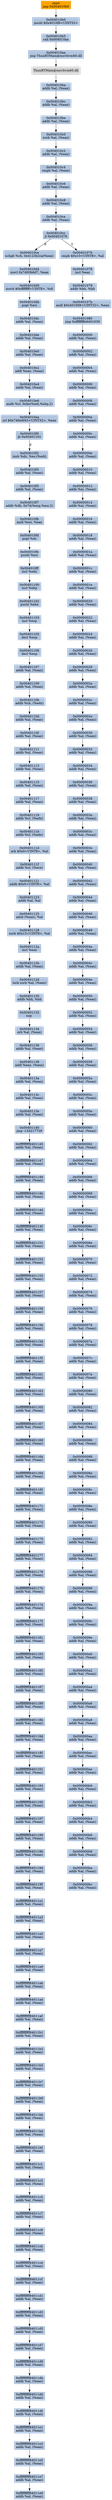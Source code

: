 digraph G {
node[shape=rectangle,style=filled,fillcolor=lightsteelblue,color=lightsteelblue]
bgcolor="transparent"
a0x004034b9jmp_0x004010b0[label="start\njmp 0x004010b0",color="lightgrey",fillcolor="orange"];
a0x004010b0pushl_0x4010f8UINT32[label="0x004010b0\npushl $0x4010f8<UINT32>"];
a0x004010b5call_0x004010aa[label="0x004010b5\ncall 0x004010aa"];
a0x004010aajmp_ThunRTMain_msvbvm60_dll[label="0x004010aa\njmp ThunRTMain@msvbvm60.dll"];
ThunRTMain_msvbvm60_dll[label="ThunRTMain@msvbvm60.dll",color="lightgrey",fillcolor="lightgrey"];
a0x004010baaddb_al_eax_[label="0x004010ba\naddb %al, (%eax)"];
a0x004010bcaddb_al_eax_[label="0x004010bc\naddb %al, (%eax)"];
a0x004010beaddb_al_eax_[label="0x004010be\naddb %al, (%eax)"];
a0x004010c0xorb_al_eax_[label="0x004010c0\nxorb %al, (%eax)"];
a0x004010c2addb_al_eax_[label="0x004010c2\naddb %al, (%eax)"];
a0x004010c4cmpb_al_eax_[label="0x004010c4\ncmpb %al, (%eax)"];
a0x004010c6addb_al_eax_[label="0x004010c6\naddb %al, (%eax)"];
a0x004010c8addb_al_eax_[label="0x004010c8\naddb %al, (%eax)"];
a0x004010caaddb_al_eax_[label="0x004010ca\naddb %al, (%eax)"];
a0x004010ccjl_0x00401076[label="0x004010cc\njl 0x00401076"];
a0x004010cexchgb_ch_0x4123b2caeax_[label="0x004010ce\nxchgb %ch, 0x4123b2ca(%eax)"];
a0x00401076cmpb_0x10UINT8_al[label="0x00401076\ncmpb $0x10<UINT8>, %al"];
a0x00401078incl_eax[label="0x00401078\nincl %eax"];
a0x00401079addb_bh_bh[label="0x00401079\naddb %bh, %bh"];
a0x0040107bandl_0x401008UINT32_eax[label="0x0040107b\nandl $0x401008<UINT32>, %eax"];
a0x00401080jmp_0xffffffffe9401030[label="0x00401080\njmp 0xffffffffe9401030"];
a0x00000000addb_al_eax_[label="0x00000000\naddb %al, (%eax)"];
a0x00000002addb_al_eax_[label="0x00000002\naddb %al, (%eax)"];
a0x00000004addb_al_eax_[label="0x00000004\naddb %al, (%eax)"];
a0x00000006addb_al_eax_[label="0x00000006\naddb %al, (%eax)"];
a0x00000008addb_al_eax_[label="0x00000008\naddb %al, (%eax)"];
a0x0000000aaddb_al_eax_[label="0x0000000a\naddb %al, (%eax)"];
a0x0000000caddb_al_eax_[label="0x0000000c\naddb %al, (%eax)"];
a0x0000000eaddb_al_eax_[label="0x0000000e\naddb %al, (%eax)"];
a0x00000010addb_al_eax_[label="0x00000010\naddb %al, (%eax)"];
a0x00000012addb_al_eax_[label="0x00000012\naddb %al, (%eax)"];
a0x00000014addb_al_eax_[label="0x00000014\naddb %al, (%eax)"];
a0x00000016addb_al_eax_[label="0x00000016\naddb %al, (%eax)"];
a0x00000018addb_al_eax_[label="0x00000018\naddb %al, (%eax)"];
a0x0000001aaddb_al_eax_[label="0x0000001a\naddb %al, (%eax)"];
a0x0000001caddb_al_eax_[label="0x0000001c\naddb %al, (%eax)"];
a0x0000001eaddb_al_eax_[label="0x0000001e\naddb %al, (%eax)"];
a0x00000020addb_al_eax_[label="0x00000020\naddb %al, (%eax)"];
a0x00000022addb_al_eax_[label="0x00000022\naddb %al, (%eax)"];
a0x00000024addb_al_eax_[label="0x00000024\naddb %al, (%eax)"];
a0x00000026addb_al_eax_[label="0x00000026\naddb %al, (%eax)"];
a0x00000028addb_al_eax_[label="0x00000028\naddb %al, (%eax)"];
a0x0000002aaddb_al_eax_[label="0x0000002a\naddb %al, (%eax)"];
a0x0000002caddb_al_eax_[label="0x0000002c\naddb %al, (%eax)"];
a0x0000002eaddb_al_eax_[label="0x0000002e\naddb %al, (%eax)"];
a0x00000030addb_al_eax_[label="0x00000030\naddb %al, (%eax)"];
a0x00000032addb_al_eax_[label="0x00000032\naddb %al, (%eax)"];
a0x00000034addb_al_eax_[label="0x00000034\naddb %al, (%eax)"];
a0x00000036addb_al_eax_[label="0x00000036\naddb %al, (%eax)"];
a0x00000038addb_al_eax_[label="0x00000038\naddb %al, (%eax)"];
a0x0000003aaddb_al_eax_[label="0x0000003a\naddb %al, (%eax)"];
a0x0000003caddb_al_eax_[label="0x0000003c\naddb %al, (%eax)"];
a0x0000003eaddb_al_eax_[label="0x0000003e\naddb %al, (%eax)"];
a0x00000040addb_al_eax_[label="0x00000040\naddb %al, (%eax)"];
a0x00000042addb_al_eax_[label="0x00000042\naddb %al, (%eax)"];
a0x00000044addb_al_eax_[label="0x00000044\naddb %al, (%eax)"];
a0x00000046addb_al_eax_[label="0x00000046\naddb %al, (%eax)"];
a0x00000048addb_al_eax_[label="0x00000048\naddb %al, (%eax)"];
a0x0000004aaddb_al_eax_[label="0x0000004a\naddb %al, (%eax)"];
a0x0000004caddb_al_eax_[label="0x0000004c\naddb %al, (%eax)"];
a0x0000004eaddb_al_eax_[label="0x0000004e\naddb %al, (%eax)"];
a0x00000050addb_al_eax_[label="0x00000050\naddb %al, (%eax)"];
a0x00000052addb_al_eax_[label="0x00000052\naddb %al, (%eax)"];
a0x00000054addb_al_eax_[label="0x00000054\naddb %al, (%eax)"];
a0x00000056addb_al_eax_[label="0x00000056\naddb %al, (%eax)"];
a0x00000058addb_al_eax_[label="0x00000058\naddb %al, (%eax)"];
a0x0000005aaddb_al_eax_[label="0x0000005a\naddb %al, (%eax)"];
a0x0000005caddb_al_eax_[label="0x0000005c\naddb %al, (%eax)"];
a0x0000005eaddb_al_eax_[label="0x0000005e\naddb %al, (%eax)"];
a0x00000060addb_al_eax_[label="0x00000060\naddb %al, (%eax)"];
a0x00000062addb_al_eax_[label="0x00000062\naddb %al, (%eax)"];
a0x00000064addb_al_eax_[label="0x00000064\naddb %al, (%eax)"];
a0x00000066addb_al_eax_[label="0x00000066\naddb %al, (%eax)"];
a0x00000068addb_al_eax_[label="0x00000068\naddb %al, (%eax)"];
a0x0000006aaddb_al_eax_[label="0x0000006a\naddb %al, (%eax)"];
a0x0000006caddb_al_eax_[label="0x0000006c\naddb %al, (%eax)"];
a0x0000006eaddb_al_eax_[label="0x0000006e\naddb %al, (%eax)"];
a0x00000070addb_al_eax_[label="0x00000070\naddb %al, (%eax)"];
a0x00000072addb_al_eax_[label="0x00000072\naddb %al, (%eax)"];
a0x00000074addb_al_eax_[label="0x00000074\naddb %al, (%eax)"];
a0x00000076addb_al_eax_[label="0x00000076\naddb %al, (%eax)"];
a0x00000078addb_al_eax_[label="0x00000078\naddb %al, (%eax)"];
a0x0000007aaddb_al_eax_[label="0x0000007a\naddb %al, (%eax)"];
a0x0000007caddb_al_eax_[label="0x0000007c\naddb %al, (%eax)"];
a0x0000007eaddb_al_eax_[label="0x0000007e\naddb %al, (%eax)"];
a0x00000080addb_al_eax_[label="0x00000080\naddb %al, (%eax)"];
a0x00000082addb_al_eax_[label="0x00000082\naddb %al, (%eax)"];
a0x00000084addb_al_eax_[label="0x00000084\naddb %al, (%eax)"];
a0x00000086addb_al_eax_[label="0x00000086\naddb %al, (%eax)"];
a0x00000088addb_al_eax_[label="0x00000088\naddb %al, (%eax)"];
a0x0000008aaddb_al_eax_[label="0x0000008a\naddb %al, (%eax)"];
a0x0000008caddb_al_eax_[label="0x0000008c\naddb %al, (%eax)"];
a0x0000008eaddb_al_eax_[label="0x0000008e\naddb %al, (%eax)"];
a0x00000090addb_al_eax_[label="0x00000090\naddb %al, (%eax)"];
a0x00000092addb_al_eax_[label="0x00000092\naddb %al, (%eax)"];
a0x00000094addb_al_eax_[label="0x00000094\naddb %al, (%eax)"];
a0x00000096addb_al_eax_[label="0x00000096\naddb %al, (%eax)"];
a0x00000098addb_al_eax_[label="0x00000098\naddb %al, (%eax)"];
a0x0000009aaddb_al_eax_[label="0x0000009a\naddb %al, (%eax)"];
a0x0000009caddb_al_eax_[label="0x0000009c\naddb %al, (%eax)"];
a0x0000009eaddb_al_eax_[label="0x0000009e\naddb %al, (%eax)"];
a0x000000a0addb_al_eax_[label="0x000000a0\naddb %al, (%eax)"];
a0x000000a2addb_al_eax_[label="0x000000a2\naddb %al, (%eax)"];
a0x000000a4addb_al_eax_[label="0x000000a4\naddb %al, (%eax)"];
a0x000000a6addb_al_eax_[label="0x000000a6\naddb %al, (%eax)"];
a0x000000a8addb_al_eax_[label="0x000000a8\naddb %al, (%eax)"];
a0x000000aaaddb_al_eax_[label="0x000000aa\naddb %al, (%eax)"];
a0x000000acaddb_al_eax_[label="0x000000ac\naddb %al, (%eax)"];
a0x000000aeaddb_al_eax_[label="0x000000ae\naddb %al, (%eax)"];
a0x000000b0addb_al_eax_[label="0x000000b0\naddb %al, (%eax)"];
a0x000000b2addb_al_eax_[label="0x000000b2\naddb %al, (%eax)"];
a0x000000b4addb_al_eax_[label="0x000000b4\naddb %al, (%eax)"];
a0x000000b6addb_al_eax_[label="0x000000b6\naddb %al, (%eax)"];
a0x000000b8addb_al_eax_[label="0x000000b8\naddb %al, (%eax)"];
a0x000000baaddb_al_eax_[label="0x000000ba\naddb %al, (%eax)"];
a0x000000bcaddb_al_eax_[label="0x000000bc\naddb %al, (%eax)"];
a0x004010d4movl_0x7d00b6d7_eax[label="0x004010d4\nmovl 0x7d00b6d7, %eax"];
a0x004010d9movb_0xffffffffUINT8_dl[label="0x004010d9\nmovb $0xffffffff<UINT8>, %dl"];
a0x004010dbpopl_esi[label="0x004010db\npopl %esi"];
a0x004010dcaddb_al_eax_[label="0x004010dc\naddb %al, (%eax)"];
a0x004010deaddb_al_eax_[label="0x004010de\naddb %al, (%eax)"];
a0x004010e0addb_al_eax_[label="0x004010e0\naddb %al, (%eax)"];
a0x004010e2addl_eax_eax_[label="0x004010e2\naddl %eax, (%eax)"];
a0x004010e4addb_al_eax_[label="0x004010e4\naddb %al, (%eax)"];
a0x004010e6andb_cl_0x6eediebp2_[label="0x004010e6\nandb %cl, 0x6e(%edi,%ebp,2)"];
a0x004010eaorl_0x746e6f43UINT32_eax[label="0x004010ea\norl $0x746e6f43<UINT32>, %eax"];
a0x004010f0jb_0x00401161[label="0x004010f0\njb 0x00401161"];
a0x004010f2insb_dx_es_edi_[label="0x004010f2\ninsb %dx, %es:(%edi)"];
a0x004010f3addb_al_eax_[label="0x004010f3\naddb %al, (%eax)"];
a0x004010f5addb_al_eax_[label="0x004010f5\naddb %al, (%eax)"];
a0x004010f7addb_dh_0x74espesi2_[label="0x004010f7\naddb %dh, 0x74(%esp,%esi,2)"];
a0x004010fbandl_esi_eax[label="0x004010fb\nandl %esi, %eax"];
a0x004010fdpopl_ds[label="0x004010fd\npopl %ds"];
a0x004010fepushl_esi[label="0x004010fe\npushl %esi"];
a0x004010ffincl_edx[label="0x004010ff\nincl %edx"];
a0x00401100incl_ebp[label="0x00401100\nincl %ebp"];
a0x00401102pushl_ebx[label="0x00401102\npushl %ebx"];
a0x00401103incl_esp[label="0x00401103\nincl %esp"];
a0x00401105decl_esp[label="0x00401105\ndecl %esp"];
a0x00401106decl_esp[label="0x00401106\ndecl %esp"];
a0x00401107addb_al_eax_[label="0x00401107\naddb %al, (%eax)"];
a0x00401109addb_al_eax_[label="0x00401109\naddb %al, (%eax)"];
a0x0040110baddb_ch_edx_[label="0x0040110b\naddb %ch, (%edx)"];
a0x0040110daddb_al_eax_[label="0x0040110d\naddb %al, (%eax)"];
a0x0040110faddb_al_eax_[label="0x0040110f\naddb %al, (%eax)"];
a0x00401111addb_al_eax_[label="0x00401111\naddb %al, (%eax)"];
a0x00401113addb_al_eax_[label="0x00401113\naddb %al, (%eax)"];
a0x00401115addb_al_eax_[label="0x00401115\naddb %al, (%eax)"];
a0x00401117addb_al_eax_[label="0x00401117\naddb %al, (%eax)"];
a0x00401119addb_cl_edx_[label="0x00401119\naddb %cl, (%edx)"];
a0x0040111baddb_cl_edx_[label="0x0040111b\naddb %cl, (%edx)"];
a0x0040111dorb_0x0UINT8_al[label="0x0040111d\norb $0x0<UINT8>, %al"];
a0x0040111faddb_cl_ecx_[label="0x0040111f\naddb %cl, (%ecx)"];
a0x00401121addb_0x0UINT8_al[label="0x00401121\naddb $0x0<UINT8>, %al"];
a0x00401123addb_al_al[label="0x00401123\naddb %al, %al"];
a0x00401125adcb_eax__al[label="0x00401125\nadcb (%eax), %al"];
a0x00401128xorb_0x15UINT8_al[label="0x00401128\nxorb $0x15<UINT8>, %al"];
a0x0040112aincl_eax[label="0x0040112a\nincl %eax"];
a0x0040112baddb_al_eax_[label="0x0040112b\naddb %al, (%eax)"];
a0x0040112dlock_xorb_al_eax_[label="0x0040112d\nlock xorb %al, (%eax)"];
a0x00401130addb_bh_bh[label="0x00401130\naddb %bh, %bh"];
a0x00401132nop_[label="0x00401132\nnop "];
a0x00401134orb_al_eax_[label="0x00401134\norb %al, (%eax)"];
a0x00401136addb_al_eax_[label="0x00401136\naddb %al, (%eax)"];
a0x00401138addl_eax_eax_[label="0x00401138\naddl %eax, (%eax)"];
a0x0040113aaddb_al_eax_[label="0x0040113a\naddb %al, (%eax)"];
a0x0040113caddb_al_eax_[label="0x0040113c\naddb %al, (%eax)"];
a0x0040113eaddb_al_eax_[label="0x0040113e\naddb %al, (%eax)"];
a0x00401140jmp__134217728[label="0x00401140\njmp -134217728"];
a0xfffffffff8401145addb_al_eax_[label="0xfffffffff8401145\naddb %al, (%eax)"];
a0xfffffffff8401147addb_al_eax_[label="0xfffffffff8401147\naddb %al, (%eax)"];
a0xfffffffff8401149addb_al_eax_[label="0xfffffffff8401149\naddb %al, (%eax)"];
a0xfffffffff840114baddb_al_eax_[label="0xfffffffff840114b\naddb %al, (%eax)"];
a0xfffffffff840114daddb_al_eax_[label="0xfffffffff840114d\naddb %al, (%eax)"];
a0xfffffffff840114faddb_al_eax_[label="0xfffffffff840114f\naddb %al, (%eax)"];
a0xfffffffff8401151addb_al_eax_[label="0xfffffffff8401151\naddb %al, (%eax)"];
a0xfffffffff8401153addb_al_eax_[label="0xfffffffff8401153\naddb %al, (%eax)"];
a0xfffffffff8401155addb_al_eax_[label="0xfffffffff8401155\naddb %al, (%eax)"];
a0xfffffffff8401157addb_al_eax_[label="0xfffffffff8401157\naddb %al, (%eax)"];
a0xfffffffff8401159addb_al_eax_[label="0xfffffffff8401159\naddb %al, (%eax)"];
a0xfffffffff840115baddb_al_eax_[label="0xfffffffff840115b\naddb %al, (%eax)"];
a0xfffffffff840115daddb_al_eax_[label="0xfffffffff840115d\naddb %al, (%eax)"];
a0xfffffffff840115faddb_al_eax_[label="0xfffffffff840115f\naddb %al, (%eax)"];
a0xfffffffff8401161addb_al_eax_[label="0xfffffffff8401161\naddb %al, (%eax)"];
a0xfffffffff8401163addb_al_eax_[label="0xfffffffff8401163\naddb %al, (%eax)"];
a0xfffffffff8401165addb_al_eax_[label="0xfffffffff8401165\naddb %al, (%eax)"];
a0xfffffffff8401167addb_al_eax_[label="0xfffffffff8401167\naddb %al, (%eax)"];
a0xfffffffff8401169addb_al_eax_[label="0xfffffffff8401169\naddb %al, (%eax)"];
a0xfffffffff840116baddb_al_eax_[label="0xfffffffff840116b\naddb %al, (%eax)"];
a0xfffffffff840116daddb_al_eax_[label="0xfffffffff840116d\naddb %al, (%eax)"];
a0xfffffffff840116faddb_al_eax_[label="0xfffffffff840116f\naddb %al, (%eax)"];
a0xfffffffff8401171addb_al_eax_[label="0xfffffffff8401171\naddb %al, (%eax)"];
a0xfffffffff8401173addb_al_eax_[label="0xfffffffff8401173\naddb %al, (%eax)"];
a0xfffffffff8401175addb_al_eax_[label="0xfffffffff8401175\naddb %al, (%eax)"];
a0xfffffffff8401177addb_al_eax_[label="0xfffffffff8401177\naddb %al, (%eax)"];
a0xfffffffff8401179addb_al_eax_[label="0xfffffffff8401179\naddb %al, (%eax)"];
a0xfffffffff840117baddb_al_eax_[label="0xfffffffff840117b\naddb %al, (%eax)"];
a0xfffffffff840117daddb_al_eax_[label="0xfffffffff840117d\naddb %al, (%eax)"];
a0xfffffffff840117faddb_al_eax_[label="0xfffffffff840117f\naddb %al, (%eax)"];
a0xfffffffff8401181addb_al_eax_[label="0xfffffffff8401181\naddb %al, (%eax)"];
a0xfffffffff8401183addb_al_eax_[label="0xfffffffff8401183\naddb %al, (%eax)"];
a0xfffffffff8401185addb_al_eax_[label="0xfffffffff8401185\naddb %al, (%eax)"];
a0xfffffffff8401187addb_al_eax_[label="0xfffffffff8401187\naddb %al, (%eax)"];
a0xfffffffff8401189addb_al_eax_[label="0xfffffffff8401189\naddb %al, (%eax)"];
a0xfffffffff840118baddb_al_eax_[label="0xfffffffff840118b\naddb %al, (%eax)"];
a0xfffffffff840118daddb_al_eax_[label="0xfffffffff840118d\naddb %al, (%eax)"];
a0xfffffffff840118faddb_al_eax_[label="0xfffffffff840118f\naddb %al, (%eax)"];
a0xfffffffff8401191addb_al_eax_[label="0xfffffffff8401191\naddb %al, (%eax)"];
a0xfffffffff8401193addb_al_eax_[label="0xfffffffff8401193\naddb %al, (%eax)"];
a0xfffffffff8401195addb_al_eax_[label="0xfffffffff8401195\naddb %al, (%eax)"];
a0xfffffffff8401197addb_al_eax_[label="0xfffffffff8401197\naddb %al, (%eax)"];
a0xfffffffff8401199addb_al_eax_[label="0xfffffffff8401199\naddb %al, (%eax)"];
a0xfffffffff840119baddb_al_eax_[label="0xfffffffff840119b\naddb %al, (%eax)"];
a0xfffffffff840119daddb_al_eax_[label="0xfffffffff840119d\naddb %al, (%eax)"];
a0xfffffffff840119faddb_al_eax_[label="0xfffffffff840119f\naddb %al, (%eax)"];
a0xfffffffff84011a1addb_al_eax_[label="0xfffffffff84011a1\naddb %al, (%eax)"];
a0xfffffffff84011a3addb_al_eax_[label="0xfffffffff84011a3\naddb %al, (%eax)"];
a0xfffffffff84011a5addb_al_eax_[label="0xfffffffff84011a5\naddb %al, (%eax)"];
a0xfffffffff84011a7addb_al_eax_[label="0xfffffffff84011a7\naddb %al, (%eax)"];
a0xfffffffff84011a9addb_al_eax_[label="0xfffffffff84011a9\naddb %al, (%eax)"];
a0xfffffffff84011abaddb_al_eax_[label="0xfffffffff84011ab\naddb %al, (%eax)"];
a0xfffffffff84011adaddb_al_eax_[label="0xfffffffff84011ad\naddb %al, (%eax)"];
a0xfffffffff84011afaddb_al_eax_[label="0xfffffffff84011af\naddb %al, (%eax)"];
a0xfffffffff84011b1addb_al_eax_[label="0xfffffffff84011b1\naddb %al, (%eax)"];
a0xfffffffff84011b3addb_al_eax_[label="0xfffffffff84011b3\naddb %al, (%eax)"];
a0xfffffffff84011b5addb_al_eax_[label="0xfffffffff84011b5\naddb %al, (%eax)"];
a0xfffffffff84011b7addb_al_eax_[label="0xfffffffff84011b7\naddb %al, (%eax)"];
a0xfffffffff84011b9addb_al_eax_[label="0xfffffffff84011b9\naddb %al, (%eax)"];
a0xfffffffff84011bbaddb_al_eax_[label="0xfffffffff84011bb\naddb %al, (%eax)"];
a0xfffffffff84011bdaddb_al_eax_[label="0xfffffffff84011bd\naddb %al, (%eax)"];
a0xfffffffff84011bfaddb_al_eax_[label="0xfffffffff84011bf\naddb %al, (%eax)"];
a0xfffffffff84011c1addb_al_eax_[label="0xfffffffff84011c1\naddb %al, (%eax)"];
a0xfffffffff84011c3addb_al_eax_[label="0xfffffffff84011c3\naddb %al, (%eax)"];
a0xfffffffff84011c5addb_al_eax_[label="0xfffffffff84011c5\naddb %al, (%eax)"];
a0xfffffffff84011c7addb_al_eax_[label="0xfffffffff84011c7\naddb %al, (%eax)"];
a0xfffffffff84011c9addb_al_eax_[label="0xfffffffff84011c9\naddb %al, (%eax)"];
a0xfffffffff84011cbaddb_al_eax_[label="0xfffffffff84011cb\naddb %al, (%eax)"];
a0xfffffffff84011cdaddb_al_eax_[label="0xfffffffff84011cd\naddb %al, (%eax)"];
a0xfffffffff84011cfaddb_al_eax_[label="0xfffffffff84011cf\naddb %al, (%eax)"];
a0xfffffffff84011d1addb_al_eax_[label="0xfffffffff84011d1\naddb %al, (%eax)"];
a0xfffffffff84011d3addb_al_eax_[label="0xfffffffff84011d3\naddb %al, (%eax)"];
a0xfffffffff84011d5addb_al_eax_[label="0xfffffffff84011d5\naddb %al, (%eax)"];
a0xfffffffff84011d7addb_al_eax_[label="0xfffffffff84011d7\naddb %al, (%eax)"];
a0xfffffffff84011d9addb_al_eax_[label="0xfffffffff84011d9\naddb %al, (%eax)"];
a0xfffffffff84011dbaddb_al_eax_[label="0xfffffffff84011db\naddb %al, (%eax)"];
a0xfffffffff84011ddaddb_al_eax_[label="0xfffffffff84011dd\naddb %al, (%eax)"];
a0xfffffffff84011dfaddb_al_eax_[label="0xfffffffff84011df\naddb %al, (%eax)"];
a0xfffffffff84011e1addb_al_eax_[label="0xfffffffff84011e1\naddb %al, (%eax)"];
a0xfffffffff84011e3addb_al_eax_[label="0xfffffffff84011e3\naddb %al, (%eax)"];
a0xfffffffff84011e5addb_al_eax_[label="0xfffffffff84011e5\naddb %al, (%eax)"];
a0xfffffffff84011e7addb_al_eax_[label="0xfffffffff84011e7\naddb %al, (%eax)"];
a0xfffffffff84011e9addb_al_eax_[label="0xfffffffff84011e9\naddb %al, (%eax)"];
a0x004034b9jmp_0x004010b0 -> a0x004010b0pushl_0x4010f8UINT32 [color="#000000"];
a0x004010b0pushl_0x4010f8UINT32 -> a0x004010b5call_0x004010aa [color="#000000"];
a0x004010b5call_0x004010aa -> a0x004010aajmp_ThunRTMain_msvbvm60_dll [color="#000000"];
a0x004010aajmp_ThunRTMain_msvbvm60_dll -> ThunRTMain_msvbvm60_dll [color="#000000"];
ThunRTMain_msvbvm60_dll -> a0x004010baaddb_al_eax_ [color="#000000"];
a0x004010baaddb_al_eax_ -> a0x004010bcaddb_al_eax_ [color="#000000"];
a0x004010bcaddb_al_eax_ -> a0x004010beaddb_al_eax_ [color="#000000"];
a0x004010beaddb_al_eax_ -> a0x004010c0xorb_al_eax_ [color="#000000"];
a0x004010c0xorb_al_eax_ -> a0x004010c2addb_al_eax_ [color="#000000"];
a0x004010c2addb_al_eax_ -> a0x004010c4cmpb_al_eax_ [color="#000000"];
a0x004010c4cmpb_al_eax_ -> a0x004010c6addb_al_eax_ [color="#000000"];
a0x004010c6addb_al_eax_ -> a0x004010c8addb_al_eax_ [color="#000000"];
a0x004010c8addb_al_eax_ -> a0x004010caaddb_al_eax_ [color="#000000"];
a0x004010caaddb_al_eax_ -> a0x004010ccjl_0x00401076 [color="#000000"];
a0x004010ccjl_0x00401076 -> a0x004010cexchgb_ch_0x4123b2caeax_ [color="#000000",label="F"];
a0x004010ccjl_0x00401076 -> a0x00401076cmpb_0x10UINT8_al [color="#000000",label="T"];
a0x00401076cmpb_0x10UINT8_al -> a0x00401078incl_eax [color="#000000"];
a0x00401078incl_eax -> a0x00401079addb_bh_bh [color="#000000"];
a0x00401079addb_bh_bh -> a0x0040107bandl_0x401008UINT32_eax [color="#000000"];
a0x0040107bandl_0x401008UINT32_eax -> a0x00401080jmp_0xffffffffe9401030 [color="#000000"];
a0x00401080jmp_0xffffffffe9401030 -> a0x00000000addb_al_eax_ [color="#000000"];
a0x00000000addb_al_eax_ -> a0x00000002addb_al_eax_ [color="#000000"];
a0x00000002addb_al_eax_ -> a0x00000004addb_al_eax_ [color="#000000"];
a0x00000004addb_al_eax_ -> a0x00000006addb_al_eax_ [color="#000000"];
a0x00000006addb_al_eax_ -> a0x00000008addb_al_eax_ [color="#000000"];
a0x00000008addb_al_eax_ -> a0x0000000aaddb_al_eax_ [color="#000000"];
a0x0000000aaddb_al_eax_ -> a0x0000000caddb_al_eax_ [color="#000000"];
a0x0000000caddb_al_eax_ -> a0x0000000eaddb_al_eax_ [color="#000000"];
a0x0000000eaddb_al_eax_ -> a0x00000010addb_al_eax_ [color="#000000"];
a0x00000010addb_al_eax_ -> a0x00000012addb_al_eax_ [color="#000000"];
a0x00000012addb_al_eax_ -> a0x00000014addb_al_eax_ [color="#000000"];
a0x00000014addb_al_eax_ -> a0x00000016addb_al_eax_ [color="#000000"];
a0x00000016addb_al_eax_ -> a0x00000018addb_al_eax_ [color="#000000"];
a0x00000018addb_al_eax_ -> a0x0000001aaddb_al_eax_ [color="#000000"];
a0x0000001aaddb_al_eax_ -> a0x0000001caddb_al_eax_ [color="#000000"];
a0x0000001caddb_al_eax_ -> a0x0000001eaddb_al_eax_ [color="#000000"];
a0x0000001eaddb_al_eax_ -> a0x00000020addb_al_eax_ [color="#000000"];
a0x00000020addb_al_eax_ -> a0x00000022addb_al_eax_ [color="#000000"];
a0x00000022addb_al_eax_ -> a0x00000024addb_al_eax_ [color="#000000"];
a0x00000024addb_al_eax_ -> a0x00000026addb_al_eax_ [color="#000000"];
a0x00000026addb_al_eax_ -> a0x00000028addb_al_eax_ [color="#000000"];
a0x00000028addb_al_eax_ -> a0x0000002aaddb_al_eax_ [color="#000000"];
a0x0000002aaddb_al_eax_ -> a0x0000002caddb_al_eax_ [color="#000000"];
a0x0000002caddb_al_eax_ -> a0x0000002eaddb_al_eax_ [color="#000000"];
a0x0000002eaddb_al_eax_ -> a0x00000030addb_al_eax_ [color="#000000"];
a0x00000030addb_al_eax_ -> a0x00000032addb_al_eax_ [color="#000000"];
a0x00000032addb_al_eax_ -> a0x00000034addb_al_eax_ [color="#000000"];
a0x00000034addb_al_eax_ -> a0x00000036addb_al_eax_ [color="#000000"];
a0x00000036addb_al_eax_ -> a0x00000038addb_al_eax_ [color="#000000"];
a0x00000038addb_al_eax_ -> a0x0000003aaddb_al_eax_ [color="#000000"];
a0x0000003aaddb_al_eax_ -> a0x0000003caddb_al_eax_ [color="#000000"];
a0x0000003caddb_al_eax_ -> a0x0000003eaddb_al_eax_ [color="#000000"];
a0x0000003eaddb_al_eax_ -> a0x00000040addb_al_eax_ [color="#000000"];
a0x00000040addb_al_eax_ -> a0x00000042addb_al_eax_ [color="#000000"];
a0x00000042addb_al_eax_ -> a0x00000044addb_al_eax_ [color="#000000"];
a0x00000044addb_al_eax_ -> a0x00000046addb_al_eax_ [color="#000000"];
a0x00000046addb_al_eax_ -> a0x00000048addb_al_eax_ [color="#000000"];
a0x00000048addb_al_eax_ -> a0x0000004aaddb_al_eax_ [color="#000000"];
a0x0000004aaddb_al_eax_ -> a0x0000004caddb_al_eax_ [color="#000000"];
a0x0000004caddb_al_eax_ -> a0x0000004eaddb_al_eax_ [color="#000000"];
a0x0000004eaddb_al_eax_ -> a0x00000050addb_al_eax_ [color="#000000"];
a0x00000050addb_al_eax_ -> a0x00000052addb_al_eax_ [color="#000000"];
a0x00000052addb_al_eax_ -> a0x00000054addb_al_eax_ [color="#000000"];
a0x00000054addb_al_eax_ -> a0x00000056addb_al_eax_ [color="#000000"];
a0x00000056addb_al_eax_ -> a0x00000058addb_al_eax_ [color="#000000"];
a0x00000058addb_al_eax_ -> a0x0000005aaddb_al_eax_ [color="#000000"];
a0x0000005aaddb_al_eax_ -> a0x0000005caddb_al_eax_ [color="#000000"];
a0x0000005caddb_al_eax_ -> a0x0000005eaddb_al_eax_ [color="#000000"];
a0x0000005eaddb_al_eax_ -> a0x00000060addb_al_eax_ [color="#000000"];
a0x00000060addb_al_eax_ -> a0x00000062addb_al_eax_ [color="#000000"];
a0x00000062addb_al_eax_ -> a0x00000064addb_al_eax_ [color="#000000"];
a0x00000064addb_al_eax_ -> a0x00000066addb_al_eax_ [color="#000000"];
a0x00000066addb_al_eax_ -> a0x00000068addb_al_eax_ [color="#000000"];
a0x00000068addb_al_eax_ -> a0x0000006aaddb_al_eax_ [color="#000000"];
a0x0000006aaddb_al_eax_ -> a0x0000006caddb_al_eax_ [color="#000000"];
a0x0000006caddb_al_eax_ -> a0x0000006eaddb_al_eax_ [color="#000000"];
a0x0000006eaddb_al_eax_ -> a0x00000070addb_al_eax_ [color="#000000"];
a0x00000070addb_al_eax_ -> a0x00000072addb_al_eax_ [color="#000000"];
a0x00000072addb_al_eax_ -> a0x00000074addb_al_eax_ [color="#000000"];
a0x00000074addb_al_eax_ -> a0x00000076addb_al_eax_ [color="#000000"];
a0x00000076addb_al_eax_ -> a0x00000078addb_al_eax_ [color="#000000"];
a0x00000078addb_al_eax_ -> a0x0000007aaddb_al_eax_ [color="#000000"];
a0x0000007aaddb_al_eax_ -> a0x0000007caddb_al_eax_ [color="#000000"];
a0x0000007caddb_al_eax_ -> a0x0000007eaddb_al_eax_ [color="#000000"];
a0x0000007eaddb_al_eax_ -> a0x00000080addb_al_eax_ [color="#000000"];
a0x00000080addb_al_eax_ -> a0x00000082addb_al_eax_ [color="#000000"];
a0x00000082addb_al_eax_ -> a0x00000084addb_al_eax_ [color="#000000"];
a0x00000084addb_al_eax_ -> a0x00000086addb_al_eax_ [color="#000000"];
a0x00000086addb_al_eax_ -> a0x00000088addb_al_eax_ [color="#000000"];
a0x00000088addb_al_eax_ -> a0x0000008aaddb_al_eax_ [color="#000000"];
a0x0000008aaddb_al_eax_ -> a0x0000008caddb_al_eax_ [color="#000000"];
a0x0000008caddb_al_eax_ -> a0x0000008eaddb_al_eax_ [color="#000000"];
a0x0000008eaddb_al_eax_ -> a0x00000090addb_al_eax_ [color="#000000"];
a0x00000090addb_al_eax_ -> a0x00000092addb_al_eax_ [color="#000000"];
a0x00000092addb_al_eax_ -> a0x00000094addb_al_eax_ [color="#000000"];
a0x00000094addb_al_eax_ -> a0x00000096addb_al_eax_ [color="#000000"];
a0x00000096addb_al_eax_ -> a0x00000098addb_al_eax_ [color="#000000"];
a0x00000098addb_al_eax_ -> a0x0000009aaddb_al_eax_ [color="#000000"];
a0x0000009aaddb_al_eax_ -> a0x0000009caddb_al_eax_ [color="#000000"];
a0x0000009caddb_al_eax_ -> a0x0000009eaddb_al_eax_ [color="#000000"];
a0x0000009eaddb_al_eax_ -> a0x000000a0addb_al_eax_ [color="#000000"];
a0x000000a0addb_al_eax_ -> a0x000000a2addb_al_eax_ [color="#000000"];
a0x000000a2addb_al_eax_ -> a0x000000a4addb_al_eax_ [color="#000000"];
a0x000000a4addb_al_eax_ -> a0x000000a6addb_al_eax_ [color="#000000"];
a0x000000a6addb_al_eax_ -> a0x000000a8addb_al_eax_ [color="#000000"];
a0x000000a8addb_al_eax_ -> a0x000000aaaddb_al_eax_ [color="#000000"];
a0x000000aaaddb_al_eax_ -> a0x000000acaddb_al_eax_ [color="#000000"];
a0x000000acaddb_al_eax_ -> a0x000000aeaddb_al_eax_ [color="#000000"];
a0x000000aeaddb_al_eax_ -> a0x000000b0addb_al_eax_ [color="#000000"];
a0x000000b0addb_al_eax_ -> a0x000000b2addb_al_eax_ [color="#000000"];
a0x000000b2addb_al_eax_ -> a0x000000b4addb_al_eax_ [color="#000000"];
a0x000000b4addb_al_eax_ -> a0x000000b6addb_al_eax_ [color="#000000"];
a0x000000b6addb_al_eax_ -> a0x000000b8addb_al_eax_ [color="#000000"];
a0x000000b8addb_al_eax_ -> a0x000000baaddb_al_eax_ [color="#000000"];
a0x000000baaddb_al_eax_ -> a0x000000bcaddb_al_eax_ [color="#000000"];
a0x004010cexchgb_ch_0x4123b2caeax_ -> a0x004010d4movl_0x7d00b6d7_eax [color="#000000"];
a0x004010d4movl_0x7d00b6d7_eax -> a0x004010d9movb_0xffffffffUINT8_dl [color="#000000"];
a0x004010d9movb_0xffffffffUINT8_dl -> a0x004010dbpopl_esi [color="#000000"];
a0x004010dbpopl_esi -> a0x004010dcaddb_al_eax_ [color="#000000"];
a0x004010dcaddb_al_eax_ -> a0x004010deaddb_al_eax_ [color="#000000"];
a0x004010deaddb_al_eax_ -> a0x004010e0addb_al_eax_ [color="#000000"];
a0x004010e0addb_al_eax_ -> a0x004010e2addl_eax_eax_ [color="#000000"];
a0x004010e2addl_eax_eax_ -> a0x004010e4addb_al_eax_ [color="#000000"];
a0x004010e4addb_al_eax_ -> a0x004010e6andb_cl_0x6eediebp2_ [color="#000000"];
a0x004010e6andb_cl_0x6eediebp2_ -> a0x004010eaorl_0x746e6f43UINT32_eax [color="#000000"];
a0x004010eaorl_0x746e6f43UINT32_eax -> a0x004010f0jb_0x00401161 [color="#000000"];
a0x004010f0jb_0x00401161 -> a0x004010f2insb_dx_es_edi_ [color="#000000",label="F"];
a0x004010f2insb_dx_es_edi_ -> a0x004010f3addb_al_eax_ [color="#000000"];
a0x004010f3addb_al_eax_ -> a0x004010f5addb_al_eax_ [color="#000000"];
a0x004010f5addb_al_eax_ -> a0x004010f7addb_dh_0x74espesi2_ [color="#000000"];
a0x004010f7addb_dh_0x74espesi2_ -> a0x004010fbandl_esi_eax [color="#000000"];
a0x004010fbandl_esi_eax -> a0x004010fdpopl_ds [color="#000000"];
a0x004010fdpopl_ds -> a0x004010fepushl_esi [color="#000000"];
a0x004010fepushl_esi -> a0x004010ffincl_edx [color="#000000"];
a0x004010ffincl_edx -> a0x00401100incl_ebp [color="#000000"];
a0x00401100incl_ebp -> a0x00401102pushl_ebx [color="#000000"];
a0x00401102pushl_ebx -> a0x00401103incl_esp [color="#000000"];
a0x00401103incl_esp -> a0x00401105decl_esp [color="#000000"];
a0x00401105decl_esp -> a0x00401106decl_esp [color="#000000"];
a0x00401106decl_esp -> a0x00401107addb_al_eax_ [color="#000000"];
a0x00401107addb_al_eax_ -> a0x00401109addb_al_eax_ [color="#000000"];
a0x00401109addb_al_eax_ -> a0x0040110baddb_ch_edx_ [color="#000000"];
a0x0040110baddb_ch_edx_ -> a0x0040110daddb_al_eax_ [color="#000000"];
a0x0040110daddb_al_eax_ -> a0x0040110faddb_al_eax_ [color="#000000"];
a0x0040110faddb_al_eax_ -> a0x00401111addb_al_eax_ [color="#000000"];
a0x00401111addb_al_eax_ -> a0x00401113addb_al_eax_ [color="#000000"];
a0x00401113addb_al_eax_ -> a0x00401115addb_al_eax_ [color="#000000"];
a0x00401115addb_al_eax_ -> a0x00401117addb_al_eax_ [color="#000000"];
a0x00401117addb_al_eax_ -> a0x00401119addb_cl_edx_ [color="#000000"];
a0x00401119addb_cl_edx_ -> a0x0040111baddb_cl_edx_ [color="#000000"];
a0x0040111baddb_cl_edx_ -> a0x0040111dorb_0x0UINT8_al [color="#000000"];
a0x0040111dorb_0x0UINT8_al -> a0x0040111faddb_cl_ecx_ [color="#000000"];
a0x0040111faddb_cl_ecx_ -> a0x00401121addb_0x0UINT8_al [color="#000000"];
a0x00401121addb_0x0UINT8_al -> a0x00401123addb_al_al [color="#000000"];
a0x00401123addb_al_al -> a0x00401125adcb_eax__al [color="#000000"];
a0x00401125adcb_eax__al -> a0x00401128xorb_0x15UINT8_al [color="#000000"];
a0x00401128xorb_0x15UINT8_al -> a0x0040112aincl_eax [color="#000000"];
a0x0040112aincl_eax -> a0x0040112baddb_al_eax_ [color="#000000"];
a0x0040112baddb_al_eax_ -> a0x0040112dlock_xorb_al_eax_ [color="#000000"];
a0x0040112dlock_xorb_al_eax_ -> a0x00401130addb_bh_bh [color="#000000"];
a0x00401130addb_bh_bh -> a0x00401132nop_ [color="#000000"];
a0x00401132nop_ -> a0x00401134orb_al_eax_ [color="#000000"];
a0x00401134orb_al_eax_ -> a0x00401136addb_al_eax_ [color="#000000"];
a0x00401136addb_al_eax_ -> a0x00401138addl_eax_eax_ [color="#000000"];
a0x00401138addl_eax_eax_ -> a0x0040113aaddb_al_eax_ [color="#000000"];
a0x0040113aaddb_al_eax_ -> a0x0040113caddb_al_eax_ [color="#000000"];
a0x0040113caddb_al_eax_ -> a0x0040113eaddb_al_eax_ [color="#000000"];
a0x0040113eaddb_al_eax_ -> a0x00401140jmp__134217728 [color="#000000"];
a0x00401140jmp__134217728 -> a0xfffffffff8401145addb_al_eax_ [color="#000000"];
a0xfffffffff8401145addb_al_eax_ -> a0xfffffffff8401147addb_al_eax_ [color="#000000"];
a0xfffffffff8401147addb_al_eax_ -> a0xfffffffff8401149addb_al_eax_ [color="#000000"];
a0xfffffffff8401149addb_al_eax_ -> a0xfffffffff840114baddb_al_eax_ [color="#000000"];
a0xfffffffff840114baddb_al_eax_ -> a0xfffffffff840114daddb_al_eax_ [color="#000000"];
a0xfffffffff840114daddb_al_eax_ -> a0xfffffffff840114faddb_al_eax_ [color="#000000"];
a0xfffffffff840114faddb_al_eax_ -> a0xfffffffff8401151addb_al_eax_ [color="#000000"];
a0xfffffffff8401151addb_al_eax_ -> a0xfffffffff8401153addb_al_eax_ [color="#000000"];
a0xfffffffff8401153addb_al_eax_ -> a0xfffffffff8401155addb_al_eax_ [color="#000000"];
a0xfffffffff8401155addb_al_eax_ -> a0xfffffffff8401157addb_al_eax_ [color="#000000"];
a0xfffffffff8401157addb_al_eax_ -> a0xfffffffff8401159addb_al_eax_ [color="#000000"];
a0xfffffffff8401159addb_al_eax_ -> a0xfffffffff840115baddb_al_eax_ [color="#000000"];
a0xfffffffff840115baddb_al_eax_ -> a0xfffffffff840115daddb_al_eax_ [color="#000000"];
a0xfffffffff840115daddb_al_eax_ -> a0xfffffffff840115faddb_al_eax_ [color="#000000"];
a0xfffffffff840115faddb_al_eax_ -> a0xfffffffff8401161addb_al_eax_ [color="#000000"];
a0xfffffffff8401161addb_al_eax_ -> a0xfffffffff8401163addb_al_eax_ [color="#000000"];
a0xfffffffff8401163addb_al_eax_ -> a0xfffffffff8401165addb_al_eax_ [color="#000000"];
a0xfffffffff8401165addb_al_eax_ -> a0xfffffffff8401167addb_al_eax_ [color="#000000"];
a0xfffffffff8401167addb_al_eax_ -> a0xfffffffff8401169addb_al_eax_ [color="#000000"];
a0xfffffffff8401169addb_al_eax_ -> a0xfffffffff840116baddb_al_eax_ [color="#000000"];
a0xfffffffff840116baddb_al_eax_ -> a0xfffffffff840116daddb_al_eax_ [color="#000000"];
a0xfffffffff840116daddb_al_eax_ -> a0xfffffffff840116faddb_al_eax_ [color="#000000"];
a0xfffffffff840116faddb_al_eax_ -> a0xfffffffff8401171addb_al_eax_ [color="#000000"];
a0xfffffffff8401171addb_al_eax_ -> a0xfffffffff8401173addb_al_eax_ [color="#000000"];
a0xfffffffff8401173addb_al_eax_ -> a0xfffffffff8401175addb_al_eax_ [color="#000000"];
a0xfffffffff8401175addb_al_eax_ -> a0xfffffffff8401177addb_al_eax_ [color="#000000"];
a0xfffffffff8401177addb_al_eax_ -> a0xfffffffff8401179addb_al_eax_ [color="#000000"];
a0xfffffffff8401179addb_al_eax_ -> a0xfffffffff840117baddb_al_eax_ [color="#000000"];
a0xfffffffff840117baddb_al_eax_ -> a0xfffffffff840117daddb_al_eax_ [color="#000000"];
a0xfffffffff840117daddb_al_eax_ -> a0xfffffffff840117faddb_al_eax_ [color="#000000"];
a0xfffffffff840117faddb_al_eax_ -> a0xfffffffff8401181addb_al_eax_ [color="#000000"];
a0xfffffffff8401181addb_al_eax_ -> a0xfffffffff8401183addb_al_eax_ [color="#000000"];
a0xfffffffff8401183addb_al_eax_ -> a0xfffffffff8401185addb_al_eax_ [color="#000000"];
a0xfffffffff8401185addb_al_eax_ -> a0xfffffffff8401187addb_al_eax_ [color="#000000"];
a0xfffffffff8401187addb_al_eax_ -> a0xfffffffff8401189addb_al_eax_ [color="#000000"];
a0xfffffffff8401189addb_al_eax_ -> a0xfffffffff840118baddb_al_eax_ [color="#000000"];
a0xfffffffff840118baddb_al_eax_ -> a0xfffffffff840118daddb_al_eax_ [color="#000000"];
a0xfffffffff840118daddb_al_eax_ -> a0xfffffffff840118faddb_al_eax_ [color="#000000"];
a0xfffffffff840118faddb_al_eax_ -> a0xfffffffff8401191addb_al_eax_ [color="#000000"];
a0xfffffffff8401191addb_al_eax_ -> a0xfffffffff8401193addb_al_eax_ [color="#000000"];
a0xfffffffff8401193addb_al_eax_ -> a0xfffffffff8401195addb_al_eax_ [color="#000000"];
a0xfffffffff8401195addb_al_eax_ -> a0xfffffffff8401197addb_al_eax_ [color="#000000"];
a0xfffffffff8401197addb_al_eax_ -> a0xfffffffff8401199addb_al_eax_ [color="#000000"];
a0xfffffffff8401199addb_al_eax_ -> a0xfffffffff840119baddb_al_eax_ [color="#000000"];
a0xfffffffff840119baddb_al_eax_ -> a0xfffffffff840119daddb_al_eax_ [color="#000000"];
a0xfffffffff840119daddb_al_eax_ -> a0xfffffffff840119faddb_al_eax_ [color="#000000"];
a0xfffffffff840119faddb_al_eax_ -> a0xfffffffff84011a1addb_al_eax_ [color="#000000"];
a0xfffffffff84011a1addb_al_eax_ -> a0xfffffffff84011a3addb_al_eax_ [color="#000000"];
a0xfffffffff84011a3addb_al_eax_ -> a0xfffffffff84011a5addb_al_eax_ [color="#000000"];
a0xfffffffff84011a5addb_al_eax_ -> a0xfffffffff84011a7addb_al_eax_ [color="#000000"];
a0xfffffffff84011a7addb_al_eax_ -> a0xfffffffff84011a9addb_al_eax_ [color="#000000"];
a0xfffffffff84011a9addb_al_eax_ -> a0xfffffffff84011abaddb_al_eax_ [color="#000000"];
a0xfffffffff84011abaddb_al_eax_ -> a0xfffffffff84011adaddb_al_eax_ [color="#000000"];
a0xfffffffff84011adaddb_al_eax_ -> a0xfffffffff84011afaddb_al_eax_ [color="#000000"];
a0xfffffffff84011afaddb_al_eax_ -> a0xfffffffff84011b1addb_al_eax_ [color="#000000"];
a0xfffffffff84011b1addb_al_eax_ -> a0xfffffffff84011b3addb_al_eax_ [color="#000000"];
a0xfffffffff84011b3addb_al_eax_ -> a0xfffffffff84011b5addb_al_eax_ [color="#000000"];
a0xfffffffff84011b5addb_al_eax_ -> a0xfffffffff84011b7addb_al_eax_ [color="#000000"];
a0xfffffffff84011b7addb_al_eax_ -> a0xfffffffff84011b9addb_al_eax_ [color="#000000"];
a0xfffffffff84011b9addb_al_eax_ -> a0xfffffffff84011bbaddb_al_eax_ [color="#000000"];
a0xfffffffff84011bbaddb_al_eax_ -> a0xfffffffff84011bdaddb_al_eax_ [color="#000000"];
a0xfffffffff84011bdaddb_al_eax_ -> a0xfffffffff84011bfaddb_al_eax_ [color="#000000"];
a0xfffffffff84011bfaddb_al_eax_ -> a0xfffffffff84011c1addb_al_eax_ [color="#000000"];
a0xfffffffff84011c1addb_al_eax_ -> a0xfffffffff84011c3addb_al_eax_ [color="#000000"];
a0xfffffffff84011c3addb_al_eax_ -> a0xfffffffff84011c5addb_al_eax_ [color="#000000"];
a0xfffffffff84011c5addb_al_eax_ -> a0xfffffffff84011c7addb_al_eax_ [color="#000000"];
a0xfffffffff84011c7addb_al_eax_ -> a0xfffffffff84011c9addb_al_eax_ [color="#000000"];
a0xfffffffff84011c9addb_al_eax_ -> a0xfffffffff84011cbaddb_al_eax_ [color="#000000"];
a0xfffffffff84011cbaddb_al_eax_ -> a0xfffffffff84011cdaddb_al_eax_ [color="#000000"];
a0xfffffffff84011cdaddb_al_eax_ -> a0xfffffffff84011cfaddb_al_eax_ [color="#000000"];
a0xfffffffff84011cfaddb_al_eax_ -> a0xfffffffff84011d1addb_al_eax_ [color="#000000"];
a0xfffffffff84011d1addb_al_eax_ -> a0xfffffffff84011d3addb_al_eax_ [color="#000000"];
a0xfffffffff84011d3addb_al_eax_ -> a0xfffffffff84011d5addb_al_eax_ [color="#000000"];
a0xfffffffff84011d5addb_al_eax_ -> a0xfffffffff84011d7addb_al_eax_ [color="#000000"];
a0xfffffffff84011d7addb_al_eax_ -> a0xfffffffff84011d9addb_al_eax_ [color="#000000"];
a0xfffffffff84011d9addb_al_eax_ -> a0xfffffffff84011dbaddb_al_eax_ [color="#000000"];
a0xfffffffff84011dbaddb_al_eax_ -> a0xfffffffff84011ddaddb_al_eax_ [color="#000000"];
a0xfffffffff84011ddaddb_al_eax_ -> a0xfffffffff84011dfaddb_al_eax_ [color="#000000"];
a0xfffffffff84011dfaddb_al_eax_ -> a0xfffffffff84011e1addb_al_eax_ [color="#000000"];
a0xfffffffff84011e1addb_al_eax_ -> a0xfffffffff84011e3addb_al_eax_ [color="#000000"];
a0xfffffffff84011e3addb_al_eax_ -> a0xfffffffff84011e5addb_al_eax_ [color="#000000"];
a0xfffffffff84011e5addb_al_eax_ -> a0xfffffffff84011e7addb_al_eax_ [color="#000000"];
a0xfffffffff84011e7addb_al_eax_ -> a0xfffffffff84011e9addb_al_eax_ [color="#000000"];
}
